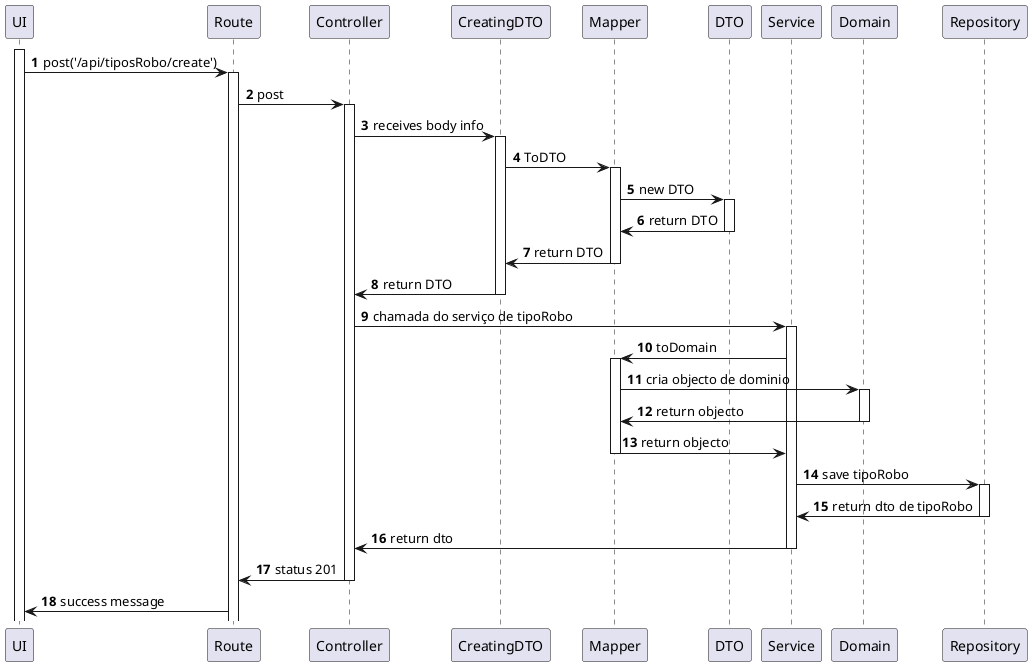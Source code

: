@startuml
'https://plantuml.com/sequence-diagram

autonumber

participant UI as UI
participant Route  as R
participant Controller as C
participant CreatingDTO as CDTO
participant Mapper as M
participant DTO as DTO
participant Service as S
participant Domain as D
participant Repository as Repo


activate UI

UI -> R : post('/api/tiposRobo/create')

activate R

R -> C : post

activate C

C -> CDTO : receives body info

activate CDTO

CDTO -> M : ToDTO

activate M

M -> DTO : new DTO

activate DTO

DTO -> M : return DTO

deactivate DTO

M -> CDTO : return DTO

deactivate M

CDTO -> C : return DTO

deactivate CDTO

C -> S : chamada do serviço de tipoRobo

activate S

S -> M : toDomain

activate M

M -> D : cria objecto de dominio

activate D

D -> M : return objecto

deactivate D

M -> S : return objecto

deactivate M

S -> Repo : save tipoRobo

activate Repo

Repo -> S : return dto de tipoRobo

deactivate Repo

S-> C : return dto

deactivate S

C -> R : status 201

deactivate C

R -> UI : success message

@enduml
